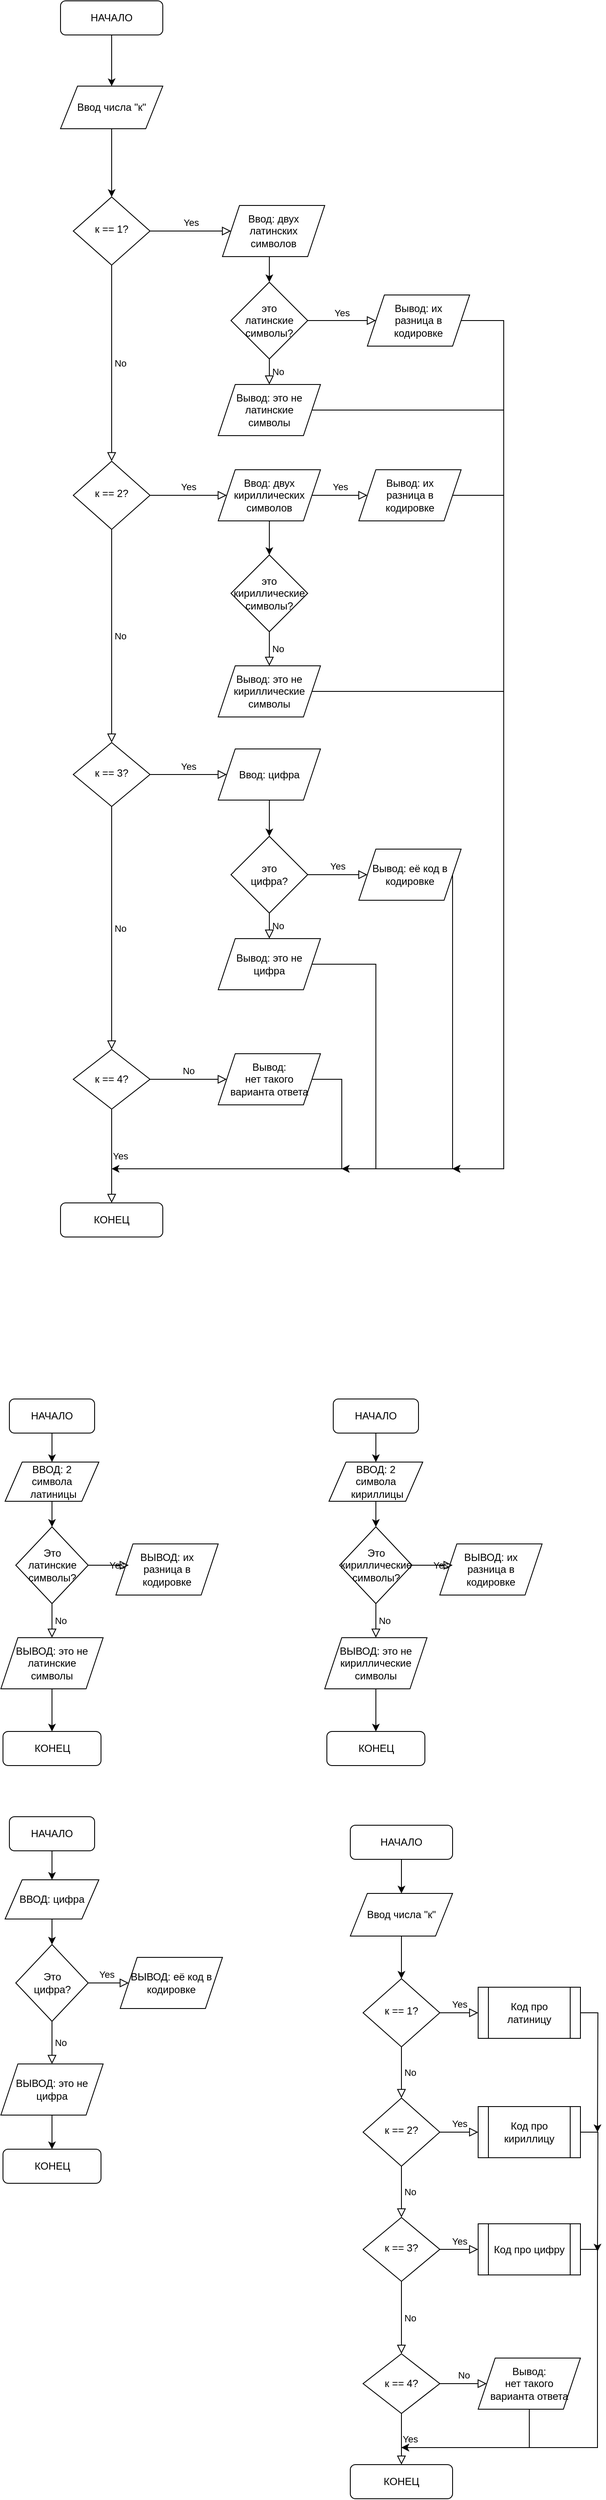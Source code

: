 <mxfile version="20.4.2" type="device"><diagram id="C5RBs43oDa-KdzZeNtuy" name="Page-1"><mxGraphModel dx="1374" dy="643" grid="1" gridSize="10" guides="1" tooltips="1" connect="1" arrows="1" fold="1" page="1" pageScale="1" pageWidth="827" pageHeight="1169" math="0" shadow="0"><root><mxCell id="WIyWlLk6GJQsqaUBKTNV-0"/><mxCell id="WIyWlLk6GJQsqaUBKTNV-1" parent="WIyWlLk6GJQsqaUBKTNV-0"/><mxCell id="exjY0Dwsw-HUne9c-xtb-20" style="edgeStyle=orthogonalEdgeStyle;rounded=0;orthogonalLoop=1;jettySize=auto;html=1;exitX=0.5;exitY=1;exitDx=0;exitDy=0;entryX=0.5;entryY=0;entryDx=0;entryDy=0;" edge="1" parent="WIyWlLk6GJQsqaUBKTNV-1" source="WIyWlLk6GJQsqaUBKTNV-3" target="exjY0Dwsw-HUne9c-xtb-0"><mxGeometry relative="1" as="geometry"/></mxCell><mxCell id="WIyWlLk6GJQsqaUBKTNV-3" value="НАЧАЛО" style="rounded=1;whiteSpace=wrap;html=1;fontSize=12;glass=0;strokeWidth=1;shadow=0;" parent="WIyWlLk6GJQsqaUBKTNV-1" vertex="1"><mxGeometry x="160" y="40" width="120" height="40" as="geometry"/></mxCell><mxCell id="WIyWlLk6GJQsqaUBKTNV-6" value="к == 2?" style="rhombus;whiteSpace=wrap;html=1;shadow=0;fontFamily=Helvetica;fontSize=12;align=center;strokeWidth=1;spacing=6;spacingTop=-4;" parent="WIyWlLk6GJQsqaUBKTNV-1" vertex="1"><mxGeometry x="175" y="580" width="90" height="80" as="geometry"/></mxCell><mxCell id="WIyWlLk6GJQsqaUBKTNV-9" value="Yes" style="edgeStyle=orthogonalEdgeStyle;rounded=0;html=1;jettySize=auto;orthogonalLoop=1;fontSize=11;endArrow=block;endFill=0;endSize=8;strokeWidth=1;shadow=0;labelBackgroundColor=none;entryX=0;entryY=0.5;entryDx=0;entryDy=0;" parent="WIyWlLk6GJQsqaUBKTNV-1" source="WIyWlLk6GJQsqaUBKTNV-10" target="exjY0Dwsw-HUne9c-xtb-15" edge="1"><mxGeometry y="10" relative="1" as="geometry"><mxPoint as="offset"/><mxPoint x="370" y="537.5" as="targetPoint"/></mxGeometry></mxCell><mxCell id="WIyWlLk6GJQsqaUBKTNV-10" value="к == 3?" style="rhombus;whiteSpace=wrap;html=1;shadow=0;fontFamily=Helvetica;fontSize=12;align=center;strokeWidth=1;spacing=6;spacingTop=-4;" parent="WIyWlLk6GJQsqaUBKTNV-1" vertex="1"><mxGeometry x="175" y="910" width="90" height="75" as="geometry"/></mxCell><mxCell id="WIyWlLk6GJQsqaUBKTNV-11" value="КОНЕЦ" style="rounded=1;whiteSpace=wrap;html=1;fontSize=12;glass=0;strokeWidth=1;shadow=0;" parent="WIyWlLk6GJQsqaUBKTNV-1" vertex="1"><mxGeometry x="160" y="1450" width="120" height="40" as="geometry"/></mxCell><mxCell id="exjY0Dwsw-HUne9c-xtb-4" style="edgeStyle=orthogonalEdgeStyle;rounded=0;orthogonalLoop=1;jettySize=auto;html=1;exitX=0.5;exitY=1;exitDx=0;exitDy=0;entryX=0.5;entryY=0;entryDx=0;entryDy=0;" edge="1" parent="WIyWlLk6GJQsqaUBKTNV-1" source="exjY0Dwsw-HUne9c-xtb-0" target="exjY0Dwsw-HUne9c-xtb-1"><mxGeometry relative="1" as="geometry"/></mxCell><mxCell id="exjY0Dwsw-HUne9c-xtb-0" value="Ввод числа &quot;к&quot;" style="shape=parallelogram;perimeter=parallelogramPerimeter;whiteSpace=wrap;html=1;fixedSize=1;" vertex="1" parent="WIyWlLk6GJQsqaUBKTNV-1"><mxGeometry x="160" y="140" width="120" height="50" as="geometry"/></mxCell><mxCell id="exjY0Dwsw-HUne9c-xtb-1" value="к == 1?" style="rhombus;whiteSpace=wrap;html=1;shadow=0;fontFamily=Helvetica;fontSize=12;align=center;strokeWidth=1;spacing=6;spacingTop=-4;" vertex="1" parent="WIyWlLk6GJQsqaUBKTNV-1"><mxGeometry x="175" y="270" width="90" height="80" as="geometry"/></mxCell><mxCell id="exjY0Dwsw-HUne9c-xtb-6" value="к == 4?" style="rhombus;whiteSpace=wrap;html=1;" vertex="1" parent="WIyWlLk6GJQsqaUBKTNV-1"><mxGeometry x="175" y="1270" width="90" height="70" as="geometry"/></mxCell><mxCell id="exjY0Dwsw-HUne9c-xtb-11" value="Yes" style="edgeStyle=orthogonalEdgeStyle;rounded=0;html=1;jettySize=auto;orthogonalLoop=1;fontSize=11;endArrow=block;endFill=0;endSize=8;strokeWidth=1;shadow=0;labelBackgroundColor=none;exitX=1;exitY=0.5;exitDx=0;exitDy=0;entryX=0;entryY=0.5;entryDx=0;entryDy=0;" edge="1" parent="WIyWlLk6GJQsqaUBKTNV-1" source="WIyWlLk6GJQsqaUBKTNV-6" target="exjY0Dwsw-HUne9c-xtb-14"><mxGeometry y="10" relative="1" as="geometry"><mxPoint as="offset"/><mxPoint x="380" y="440" as="sourcePoint"/><mxPoint x="370" y="410" as="targetPoint"/></mxGeometry></mxCell><mxCell id="exjY0Dwsw-HUne9c-xtb-12" value="Yes" style="edgeStyle=orthogonalEdgeStyle;rounded=0;html=1;jettySize=auto;orthogonalLoop=1;fontSize=11;endArrow=block;endFill=0;endSize=8;strokeWidth=1;shadow=0;labelBackgroundColor=none;exitX=1;exitY=0.5;exitDx=0;exitDy=0;entryX=0;entryY=0.5;entryDx=0;entryDy=0;" edge="1" parent="WIyWlLk6GJQsqaUBKTNV-1" source="exjY0Dwsw-HUne9c-xtb-1" target="exjY0Dwsw-HUne9c-xtb-13"><mxGeometry y="10" relative="1" as="geometry"><mxPoint as="offset"/><mxPoint x="270" y="280" as="sourcePoint"/><mxPoint x="360" y="280" as="targetPoint"/></mxGeometry></mxCell><mxCell id="exjY0Dwsw-HUne9c-xtb-22" style="edgeStyle=orthogonalEdgeStyle;rounded=0;orthogonalLoop=1;jettySize=auto;html=1;exitX=0.5;exitY=1;exitDx=0;exitDy=0;entryX=0.5;entryY=0;entryDx=0;entryDy=0;" edge="1" parent="WIyWlLk6GJQsqaUBKTNV-1" source="exjY0Dwsw-HUne9c-xtb-13" target="exjY0Dwsw-HUne9c-xtb-21"><mxGeometry relative="1" as="geometry"/></mxCell><mxCell id="exjY0Dwsw-HUne9c-xtb-13" value="Ввод: двух латинских &lt;br&gt;символов" style="shape=parallelogram;perimeter=parallelogramPerimeter;whiteSpace=wrap;html=1;fixedSize=1;" vertex="1" parent="WIyWlLk6GJQsqaUBKTNV-1"><mxGeometry x="350" y="280" width="120" height="60" as="geometry"/></mxCell><mxCell id="exjY0Dwsw-HUne9c-xtb-26" style="edgeStyle=orthogonalEdgeStyle;rounded=0;orthogonalLoop=1;jettySize=auto;html=1;exitX=0.5;exitY=1;exitDx=0;exitDy=0;entryX=0.5;entryY=0;entryDx=0;entryDy=0;" edge="1" parent="WIyWlLk6GJQsqaUBKTNV-1" source="exjY0Dwsw-HUne9c-xtb-14" target="exjY0Dwsw-HUne9c-xtb-25"><mxGeometry relative="1" as="geometry"/></mxCell><mxCell id="exjY0Dwsw-HUne9c-xtb-14" value="Ввод: двух кириллических&lt;br&gt;символов" style="shape=parallelogram;perimeter=parallelogramPerimeter;whiteSpace=wrap;html=1;fixedSize=1;" vertex="1" parent="WIyWlLk6GJQsqaUBKTNV-1"><mxGeometry x="345" y="590" width="120" height="60" as="geometry"/></mxCell><mxCell id="exjY0Dwsw-HUne9c-xtb-31" style="edgeStyle=orthogonalEdgeStyle;rounded=0;orthogonalLoop=1;jettySize=auto;html=1;exitX=0.5;exitY=1;exitDx=0;exitDy=0;entryX=0.5;entryY=0;entryDx=0;entryDy=0;" edge="1" parent="WIyWlLk6GJQsqaUBKTNV-1" source="exjY0Dwsw-HUne9c-xtb-15" target="exjY0Dwsw-HUne9c-xtb-29"><mxGeometry relative="1" as="geometry"/></mxCell><mxCell id="exjY0Dwsw-HUne9c-xtb-15" value="Ввод: цифра" style="shape=parallelogram;perimeter=parallelogramPerimeter;whiteSpace=wrap;html=1;fixedSize=1;" vertex="1" parent="WIyWlLk6GJQsqaUBKTNV-1"><mxGeometry x="345" y="917.5" width="120" height="60" as="geometry"/></mxCell><mxCell id="exjY0Dwsw-HUne9c-xtb-17" value="No" style="edgeStyle=orthogonalEdgeStyle;rounded=0;html=1;jettySize=auto;orthogonalLoop=1;fontSize=11;endArrow=block;endFill=0;endSize=8;strokeWidth=1;shadow=0;labelBackgroundColor=none;exitX=0.5;exitY=1;exitDx=0;exitDy=0;entryX=0.5;entryY=0;entryDx=0;entryDy=0;" edge="1" parent="WIyWlLk6GJQsqaUBKTNV-1" source="WIyWlLk6GJQsqaUBKTNV-10" target="exjY0Dwsw-HUne9c-xtb-6"><mxGeometry y="10" relative="1" as="geometry"><mxPoint as="offset"/><mxPoint x="390" y="430" as="sourcePoint"/><mxPoint x="495" y="430" as="targetPoint"/></mxGeometry></mxCell><mxCell id="exjY0Dwsw-HUne9c-xtb-18" value="No" style="edgeStyle=orthogonalEdgeStyle;rounded=0;html=1;jettySize=auto;orthogonalLoop=1;fontSize=11;endArrow=block;endFill=0;endSize=8;strokeWidth=1;shadow=0;labelBackgroundColor=none;exitX=0.5;exitY=1;exitDx=0;exitDy=0;entryX=0.5;entryY=0;entryDx=0;entryDy=0;" edge="1" parent="WIyWlLk6GJQsqaUBKTNV-1" source="WIyWlLk6GJQsqaUBKTNV-6" target="WIyWlLk6GJQsqaUBKTNV-10"><mxGeometry y="10" relative="1" as="geometry"><mxPoint as="offset"/><mxPoint x="390" y="430" as="sourcePoint"/><mxPoint x="495" y="430" as="targetPoint"/></mxGeometry></mxCell><mxCell id="exjY0Dwsw-HUne9c-xtb-19" value="No" style="edgeStyle=orthogonalEdgeStyle;rounded=0;html=1;jettySize=auto;orthogonalLoop=1;fontSize=11;endArrow=block;endFill=0;endSize=8;strokeWidth=1;shadow=0;labelBackgroundColor=none;exitX=0.5;exitY=1;exitDx=0;exitDy=0;entryX=0.5;entryY=0;entryDx=0;entryDy=0;" edge="1" parent="WIyWlLk6GJQsqaUBKTNV-1" source="exjY0Dwsw-HUne9c-xtb-1" target="WIyWlLk6GJQsqaUBKTNV-6"><mxGeometry y="10" relative="1" as="geometry"><mxPoint as="offset"/><mxPoint x="390" y="430" as="sourcePoint"/><mxPoint x="495" y="430" as="targetPoint"/></mxGeometry></mxCell><mxCell id="exjY0Dwsw-HUne9c-xtb-21" value="это &lt;br&gt;латинские символы?" style="rhombus;whiteSpace=wrap;html=1;" vertex="1" parent="WIyWlLk6GJQsqaUBKTNV-1"><mxGeometry x="360" y="370" width="90" height="90" as="geometry"/></mxCell><mxCell id="exjY0Dwsw-HUne9c-xtb-23" value="Yes" style="edgeStyle=orthogonalEdgeStyle;rounded=0;html=1;jettySize=auto;orthogonalLoop=1;fontSize=11;endArrow=block;endFill=0;endSize=8;strokeWidth=1;shadow=0;labelBackgroundColor=none;exitX=1;exitY=0.5;exitDx=0;exitDy=0;" edge="1" parent="WIyWlLk6GJQsqaUBKTNV-1" source="exjY0Dwsw-HUne9c-xtb-21"><mxGeometry y="10" relative="1" as="geometry"><mxPoint as="offset"/><mxPoint x="390" y="520" as="sourcePoint"/><mxPoint x="530" y="415" as="targetPoint"/></mxGeometry></mxCell><mxCell id="exjY0Dwsw-HUne9c-xtb-48" style="edgeStyle=orthogonalEdgeStyle;rounded=0;orthogonalLoop=1;jettySize=auto;html=1;exitX=1;exitY=0.5;exitDx=0;exitDy=0;" edge="1" parent="WIyWlLk6GJQsqaUBKTNV-1" source="exjY0Dwsw-HUne9c-xtb-24"><mxGeometry relative="1" as="geometry"><mxPoint x="620" y="1410" as="targetPoint"/><Array as="points"><mxPoint x="680" y="415"/><mxPoint x="680" y="1410"/></Array></mxGeometry></mxCell><mxCell id="exjY0Dwsw-HUne9c-xtb-24" value="Вывод: их &lt;br&gt;разница в &lt;br&gt;кодировке" style="shape=parallelogram;perimeter=parallelogramPerimeter;whiteSpace=wrap;html=1;fixedSize=1;" vertex="1" parent="WIyWlLk6GJQsqaUBKTNV-1"><mxGeometry x="520" y="385" width="120" height="60" as="geometry"/></mxCell><mxCell id="exjY0Dwsw-HUne9c-xtb-25" value="это &lt;br&gt;кириллические символы?" style="rhombus;whiteSpace=wrap;html=1;" vertex="1" parent="WIyWlLk6GJQsqaUBKTNV-1"><mxGeometry x="360" y="690" width="90" height="90" as="geometry"/></mxCell><mxCell id="exjY0Dwsw-HUne9c-xtb-27" value="Yes" style="edgeStyle=orthogonalEdgeStyle;rounded=0;html=1;jettySize=auto;orthogonalLoop=1;fontSize=11;endArrow=block;endFill=0;endSize=8;strokeWidth=1;shadow=0;labelBackgroundColor=none;exitX=1;exitY=0.5;exitDx=0;exitDy=0;" edge="1" parent="WIyWlLk6GJQsqaUBKTNV-1" source="exjY0Dwsw-HUne9c-xtb-14"><mxGeometry y="10" relative="1" as="geometry"><mxPoint as="offset"/><mxPoint x="380" y="630" as="sourcePoint"/><mxPoint x="520" y="620" as="targetPoint"/></mxGeometry></mxCell><mxCell id="exjY0Dwsw-HUne9c-xtb-46" style="edgeStyle=orthogonalEdgeStyle;rounded=0;orthogonalLoop=1;jettySize=auto;html=1;exitX=1;exitY=0.5;exitDx=0;exitDy=0;" edge="1" parent="WIyWlLk6GJQsqaUBKTNV-1" source="exjY0Dwsw-HUne9c-xtb-28"><mxGeometry relative="1" as="geometry"><mxPoint x="620" y="1410" as="targetPoint"/><Array as="points"><mxPoint x="680" y="620"/><mxPoint x="680" y="1410"/></Array></mxGeometry></mxCell><mxCell id="exjY0Dwsw-HUne9c-xtb-28" value="Вывод: их &lt;br&gt;разница в &lt;br&gt;кодировке" style="shape=parallelogram;perimeter=parallelogramPerimeter;whiteSpace=wrap;html=1;fixedSize=1;" vertex="1" parent="WIyWlLk6GJQsqaUBKTNV-1"><mxGeometry x="510" y="590" width="120" height="60" as="geometry"/></mxCell><mxCell id="exjY0Dwsw-HUne9c-xtb-29" value="это &lt;br&gt;цифра?" style="rhombus;whiteSpace=wrap;html=1;" vertex="1" parent="WIyWlLk6GJQsqaUBKTNV-1"><mxGeometry x="360" y="1020" width="90" height="90" as="geometry"/></mxCell><mxCell id="exjY0Dwsw-HUne9c-xtb-44" style="edgeStyle=orthogonalEdgeStyle;rounded=0;orthogonalLoop=1;jettySize=auto;html=1;exitX=1;exitY=0.5;exitDx=0;exitDy=0;" edge="1" parent="WIyWlLk6GJQsqaUBKTNV-1" source="exjY0Dwsw-HUne9c-xtb-30"><mxGeometry relative="1" as="geometry"><mxPoint x="490" y="1410" as="targetPoint"/><Array as="points"><mxPoint x="620" y="1410"/></Array></mxGeometry></mxCell><mxCell id="exjY0Dwsw-HUne9c-xtb-30" value="Вывод: её код&amp;nbsp;в &lt;br&gt;кодировке" style="shape=parallelogram;perimeter=parallelogramPerimeter;whiteSpace=wrap;html=1;fixedSize=1;" vertex="1" parent="WIyWlLk6GJQsqaUBKTNV-1"><mxGeometry x="510" y="1035" width="120" height="60" as="geometry"/></mxCell><mxCell id="exjY0Dwsw-HUne9c-xtb-32" value="Yes" style="edgeStyle=orthogonalEdgeStyle;rounded=0;html=1;jettySize=auto;orthogonalLoop=1;fontSize=11;endArrow=block;endFill=0;endSize=8;strokeWidth=1;shadow=0;labelBackgroundColor=none;exitX=1;exitY=0.5;exitDx=0;exitDy=0;entryX=0;entryY=0.5;entryDx=0;entryDy=0;" edge="1" parent="WIyWlLk6GJQsqaUBKTNV-1" source="exjY0Dwsw-HUne9c-xtb-29" target="exjY0Dwsw-HUne9c-xtb-30"><mxGeometry y="10" relative="1" as="geometry"><mxPoint as="offset"/><mxPoint x="380" y="1040" as="sourcePoint"/><mxPoint x="485" y="1040" as="targetPoint"/></mxGeometry></mxCell><mxCell id="exjY0Dwsw-HUne9c-xtb-33" value="No" style="edgeStyle=orthogonalEdgeStyle;rounded=0;html=1;jettySize=auto;orthogonalLoop=1;fontSize=11;endArrow=block;endFill=0;endSize=8;strokeWidth=1;shadow=0;labelBackgroundColor=none;exitX=0.5;exitY=1;exitDx=0;exitDy=0;entryX=0.5;entryY=0;entryDx=0;entryDy=0;" edge="1" parent="WIyWlLk6GJQsqaUBKTNV-1" source="exjY0Dwsw-HUne9c-xtb-21" target="exjY0Dwsw-HUne9c-xtb-34"><mxGeometry y="10" relative="1" as="geometry"><mxPoint as="offset"/><mxPoint x="380" y="450" as="sourcePoint"/><mxPoint x="405" y="510" as="targetPoint"/></mxGeometry></mxCell><mxCell id="exjY0Dwsw-HUne9c-xtb-47" style="edgeStyle=orthogonalEdgeStyle;rounded=0;orthogonalLoop=1;jettySize=auto;html=1;exitX=1;exitY=0.5;exitDx=0;exitDy=0;" edge="1" parent="WIyWlLk6GJQsqaUBKTNV-1" source="exjY0Dwsw-HUne9c-xtb-34"><mxGeometry relative="1" as="geometry"><mxPoint x="620" y="1410" as="targetPoint"/><Array as="points"><mxPoint x="680" y="520"/><mxPoint x="680" y="1410"/></Array></mxGeometry></mxCell><mxCell id="exjY0Dwsw-HUne9c-xtb-34" value="Вывод: это не латинские &lt;br&gt;символы" style="shape=parallelogram;perimeter=parallelogramPerimeter;whiteSpace=wrap;html=1;fixedSize=1;" vertex="1" parent="WIyWlLk6GJQsqaUBKTNV-1"><mxGeometry x="345" y="490" width="120" height="60" as="geometry"/></mxCell><mxCell id="exjY0Dwsw-HUne9c-xtb-45" style="edgeStyle=orthogonalEdgeStyle;rounded=0;orthogonalLoop=1;jettySize=auto;html=1;exitX=1;exitY=0.5;exitDx=0;exitDy=0;" edge="1" parent="WIyWlLk6GJQsqaUBKTNV-1" source="exjY0Dwsw-HUne9c-xtb-35"><mxGeometry relative="1" as="geometry"><mxPoint x="620" y="1410" as="targetPoint"/><Array as="points"><mxPoint x="680" y="850"/><mxPoint x="680" y="1410"/><mxPoint x="620" y="1410"/></Array></mxGeometry></mxCell><mxCell id="exjY0Dwsw-HUne9c-xtb-35" value="Вывод: это не кириллические&lt;br&gt;символы" style="shape=parallelogram;perimeter=parallelogramPerimeter;whiteSpace=wrap;html=1;fixedSize=1;" vertex="1" parent="WIyWlLk6GJQsqaUBKTNV-1"><mxGeometry x="345" y="820" width="120" height="60" as="geometry"/></mxCell><mxCell id="exjY0Dwsw-HUne9c-xtb-36" value="No" style="edgeStyle=orthogonalEdgeStyle;rounded=0;html=1;jettySize=auto;orthogonalLoop=1;fontSize=11;endArrow=block;endFill=0;endSize=8;strokeWidth=1;shadow=0;labelBackgroundColor=none;exitX=0.5;exitY=1;exitDx=0;exitDy=0;entryX=0.5;entryY=0;entryDx=0;entryDy=0;" edge="1" parent="WIyWlLk6GJQsqaUBKTNV-1" source="exjY0Dwsw-HUne9c-xtb-25" target="exjY0Dwsw-HUne9c-xtb-35"><mxGeometry y="10" relative="1" as="geometry"><mxPoint as="offset"/><mxPoint x="420" y="790" as="sourcePoint"/><mxPoint x="525" y="790" as="targetPoint"/></mxGeometry></mxCell><mxCell id="exjY0Dwsw-HUne9c-xtb-43" style="edgeStyle=orthogonalEdgeStyle;rounded=0;orthogonalLoop=1;jettySize=auto;html=1;exitX=1;exitY=0.5;exitDx=0;exitDy=0;" edge="1" parent="WIyWlLk6GJQsqaUBKTNV-1" source="exjY0Dwsw-HUne9c-xtb-37"><mxGeometry relative="1" as="geometry"><mxPoint x="490" y="1410" as="targetPoint"/><Array as="points"><mxPoint x="530" y="1170"/><mxPoint x="530" y="1410"/></Array></mxGeometry></mxCell><mxCell id="exjY0Dwsw-HUne9c-xtb-37" value="Вывод: это не&lt;br&gt;цифра" style="shape=parallelogram;perimeter=parallelogramPerimeter;whiteSpace=wrap;html=1;fixedSize=1;" vertex="1" parent="WIyWlLk6GJQsqaUBKTNV-1"><mxGeometry x="345" y="1140" width="120" height="60" as="geometry"/></mxCell><mxCell id="exjY0Dwsw-HUne9c-xtb-38" value="No" style="edgeStyle=orthogonalEdgeStyle;rounded=0;html=1;jettySize=auto;orthogonalLoop=1;fontSize=11;endArrow=block;endFill=0;endSize=8;strokeWidth=1;shadow=0;labelBackgroundColor=none;exitX=0.5;exitY=1;exitDx=0;exitDy=0;entryX=0.5;entryY=0;entryDx=0;entryDy=0;" edge="1" parent="WIyWlLk6GJQsqaUBKTNV-1" source="exjY0Dwsw-HUne9c-xtb-29" target="exjY0Dwsw-HUne9c-xtb-37"><mxGeometry y="10" relative="1" as="geometry"><mxPoint as="offset"/><mxPoint x="420" y="1150" as="sourcePoint"/><mxPoint x="525" y="1150" as="targetPoint"/></mxGeometry></mxCell><mxCell id="exjY0Dwsw-HUne9c-xtb-39" value="Yes" style="edgeStyle=orthogonalEdgeStyle;rounded=0;html=1;jettySize=auto;orthogonalLoop=1;fontSize=11;endArrow=block;endFill=0;endSize=8;strokeWidth=1;shadow=0;labelBackgroundColor=none;exitX=0.5;exitY=1;exitDx=0;exitDy=0;entryX=0.5;entryY=0;entryDx=0;entryDy=0;" edge="1" parent="WIyWlLk6GJQsqaUBKTNV-1" source="exjY0Dwsw-HUne9c-xtb-6" target="WIyWlLk6GJQsqaUBKTNV-11"><mxGeometry y="10" relative="1" as="geometry"><mxPoint as="offset"/><mxPoint x="420" y="1260" as="sourcePoint"/><mxPoint x="525" y="1260" as="targetPoint"/></mxGeometry></mxCell><mxCell id="exjY0Dwsw-HUne9c-xtb-40" value="No" style="edgeStyle=orthogonalEdgeStyle;rounded=0;html=1;jettySize=auto;orthogonalLoop=1;fontSize=11;endArrow=block;endFill=0;endSize=8;strokeWidth=1;shadow=0;labelBackgroundColor=none;exitX=1;exitY=0.5;exitDx=0;exitDy=0;entryX=0;entryY=0.5;entryDx=0;entryDy=0;" edge="1" parent="WIyWlLk6GJQsqaUBKTNV-1" source="exjY0Dwsw-HUne9c-xtb-6" target="exjY0Dwsw-HUne9c-xtb-41"><mxGeometry y="10" relative="1" as="geometry"><mxPoint as="offset"/><mxPoint x="420" y="1260" as="sourcePoint"/><mxPoint x="340" y="1305" as="targetPoint"/></mxGeometry></mxCell><mxCell id="exjY0Dwsw-HUne9c-xtb-42" style="edgeStyle=orthogonalEdgeStyle;rounded=0;orthogonalLoop=1;jettySize=auto;html=1;exitX=1;exitY=0.5;exitDx=0;exitDy=0;" edge="1" parent="WIyWlLk6GJQsqaUBKTNV-1" source="exjY0Dwsw-HUne9c-xtb-41"><mxGeometry relative="1" as="geometry"><mxPoint x="220" y="1410" as="targetPoint"/><Array as="points"><mxPoint x="490" y="1305"/><mxPoint x="490" y="1410"/><mxPoint x="220" y="1410"/></Array></mxGeometry></mxCell><mxCell id="exjY0Dwsw-HUne9c-xtb-41" value="Вывод: &lt;br&gt;нет такого &lt;br&gt;варианта ответа" style="shape=parallelogram;perimeter=parallelogramPerimeter;whiteSpace=wrap;html=1;fixedSize=1;" vertex="1" parent="WIyWlLk6GJQsqaUBKTNV-1"><mxGeometry x="345" y="1275" width="120" height="60" as="geometry"/></mxCell><mxCell id="exjY0Dwsw-HUne9c-xtb-56" style="edgeStyle=orthogonalEdgeStyle;rounded=0;orthogonalLoop=1;jettySize=auto;html=1;exitX=0.5;exitY=1;exitDx=0;exitDy=0;entryX=0.5;entryY=0;entryDx=0;entryDy=0;" edge="1" parent="WIyWlLk6GJQsqaUBKTNV-1" source="exjY0Dwsw-HUne9c-xtb-49" target="exjY0Dwsw-HUne9c-xtb-50"><mxGeometry relative="1" as="geometry"/></mxCell><mxCell id="exjY0Dwsw-HUne9c-xtb-49" value="НАЧАЛО" style="rounded=1;whiteSpace=wrap;html=1;" vertex="1" parent="WIyWlLk6GJQsqaUBKTNV-1"><mxGeometry x="100" y="1680" width="100" height="40" as="geometry"/></mxCell><mxCell id="exjY0Dwsw-HUne9c-xtb-57" style="edgeStyle=orthogonalEdgeStyle;rounded=0;orthogonalLoop=1;jettySize=auto;html=1;exitX=0.5;exitY=1;exitDx=0;exitDy=0;entryX=0.5;entryY=0;entryDx=0;entryDy=0;" edge="1" parent="WIyWlLk6GJQsqaUBKTNV-1" source="exjY0Dwsw-HUne9c-xtb-50" target="exjY0Dwsw-HUne9c-xtb-51"><mxGeometry relative="1" as="geometry"/></mxCell><mxCell id="exjY0Dwsw-HUne9c-xtb-50" value="ВВОД: 2 &lt;br&gt;символа&lt;br&gt;&amp;nbsp;латиницы" style="shape=parallelogram;perimeter=parallelogramPerimeter;whiteSpace=wrap;html=1;fixedSize=1;" vertex="1" parent="WIyWlLk6GJQsqaUBKTNV-1"><mxGeometry x="95" y="1754" width="110" height="46" as="geometry"/></mxCell><mxCell id="exjY0Dwsw-HUne9c-xtb-51" value="Это &lt;br&gt;латинские символы?" style="rhombus;whiteSpace=wrap;html=1;" vertex="1" parent="WIyWlLk6GJQsqaUBKTNV-1"><mxGeometry x="107.5" y="1830" width="85" height="90" as="geometry"/></mxCell><mxCell id="exjY0Dwsw-HUne9c-xtb-52" value="ВЫВОД: их &lt;br&gt;разница в &lt;br&gt;кодировке" style="shape=parallelogram;perimeter=parallelogramPerimeter;whiteSpace=wrap;html=1;fixedSize=1;" vertex="1" parent="WIyWlLk6GJQsqaUBKTNV-1"><mxGeometry x="225" y="1850" width="120" height="60" as="geometry"/></mxCell><mxCell id="exjY0Dwsw-HUne9c-xtb-59" style="edgeStyle=orthogonalEdgeStyle;rounded=0;orthogonalLoop=1;jettySize=auto;html=1;exitX=0.5;exitY=1;exitDx=0;exitDy=0;entryX=0.5;entryY=0;entryDx=0;entryDy=0;" edge="1" parent="WIyWlLk6GJQsqaUBKTNV-1" source="exjY0Dwsw-HUne9c-xtb-53" target="exjY0Dwsw-HUne9c-xtb-58"><mxGeometry relative="1" as="geometry"/></mxCell><mxCell id="exjY0Dwsw-HUne9c-xtb-53" value="ВЫВОД: это не латинские &lt;br&gt;символы" style="shape=parallelogram;perimeter=parallelogramPerimeter;whiteSpace=wrap;html=1;fixedSize=1;" vertex="1" parent="WIyWlLk6GJQsqaUBKTNV-1"><mxGeometry x="90" y="1960" width="120" height="60" as="geometry"/></mxCell><mxCell id="exjY0Dwsw-HUne9c-xtb-54" value="Yes" style="edgeStyle=orthogonalEdgeStyle;rounded=0;html=1;jettySize=auto;orthogonalLoop=1;fontSize=11;endArrow=block;endFill=0;endSize=8;strokeWidth=1;shadow=0;labelBackgroundColor=none;exitX=1;exitY=0.5;exitDx=0;exitDy=0;" edge="1" parent="WIyWlLk6GJQsqaUBKTNV-1" source="exjY0Dwsw-HUne9c-xtb-51"><mxGeometry y="10" relative="1" as="geometry"><mxPoint as="offset"/><mxPoint x="480" y="1920" as="sourcePoint"/><mxPoint x="240" y="1875" as="targetPoint"/></mxGeometry></mxCell><mxCell id="exjY0Dwsw-HUne9c-xtb-55" value="No" style="edgeStyle=orthogonalEdgeStyle;rounded=0;html=1;jettySize=auto;orthogonalLoop=1;fontSize=11;endArrow=block;endFill=0;endSize=8;strokeWidth=1;shadow=0;labelBackgroundColor=none;exitX=0.5;exitY=1;exitDx=0;exitDy=0;entryX=0.5;entryY=0;entryDx=0;entryDy=0;" edge="1" parent="WIyWlLk6GJQsqaUBKTNV-1" source="exjY0Dwsw-HUne9c-xtb-51" target="exjY0Dwsw-HUne9c-xtb-53"><mxGeometry y="10" relative="1" as="geometry"><mxPoint as="offset"/><mxPoint x="480" y="1920" as="sourcePoint"/><mxPoint x="585" y="1920" as="targetPoint"/></mxGeometry></mxCell><mxCell id="exjY0Dwsw-HUne9c-xtb-58" value="КОНЕЦ" style="rounded=1;whiteSpace=wrap;html=1;" vertex="1" parent="WIyWlLk6GJQsqaUBKTNV-1"><mxGeometry x="92.5" y="2070" width="115" height="40" as="geometry"/></mxCell><mxCell id="exjY0Dwsw-HUne9c-xtb-60" style="edgeStyle=orthogonalEdgeStyle;rounded=0;orthogonalLoop=1;jettySize=auto;html=1;exitX=0.5;exitY=1;exitDx=0;exitDy=0;entryX=0.5;entryY=0;entryDx=0;entryDy=0;" edge="1" parent="WIyWlLk6GJQsqaUBKTNV-1" source="exjY0Dwsw-HUne9c-xtb-61" target="exjY0Dwsw-HUne9c-xtb-63"><mxGeometry relative="1" as="geometry"/></mxCell><mxCell id="exjY0Dwsw-HUne9c-xtb-61" value="НАЧАЛО" style="rounded=1;whiteSpace=wrap;html=1;" vertex="1" parent="WIyWlLk6GJQsqaUBKTNV-1"><mxGeometry x="480" y="1680" width="100" height="40" as="geometry"/></mxCell><mxCell id="exjY0Dwsw-HUne9c-xtb-62" style="edgeStyle=orthogonalEdgeStyle;rounded=0;orthogonalLoop=1;jettySize=auto;html=1;exitX=0.5;exitY=1;exitDx=0;exitDy=0;entryX=0.5;entryY=0;entryDx=0;entryDy=0;" edge="1" parent="WIyWlLk6GJQsqaUBKTNV-1" source="exjY0Dwsw-HUne9c-xtb-63" target="exjY0Dwsw-HUne9c-xtb-64"><mxGeometry relative="1" as="geometry"/></mxCell><mxCell id="exjY0Dwsw-HUne9c-xtb-63" value="ВВОД: 2 &lt;br&gt;символа&lt;br&gt;&amp;nbsp;кириллицы" style="shape=parallelogram;perimeter=parallelogramPerimeter;whiteSpace=wrap;html=1;fixedSize=1;" vertex="1" parent="WIyWlLk6GJQsqaUBKTNV-1"><mxGeometry x="475" y="1754" width="110" height="46" as="geometry"/></mxCell><mxCell id="exjY0Dwsw-HUne9c-xtb-64" value="Это &lt;br&gt;кириллические символы?" style="rhombus;whiteSpace=wrap;html=1;" vertex="1" parent="WIyWlLk6GJQsqaUBKTNV-1"><mxGeometry x="487.5" y="1830" width="85" height="90" as="geometry"/></mxCell><mxCell id="exjY0Dwsw-HUne9c-xtb-65" value="ВЫВОД: их &lt;br&gt;разница в &lt;br&gt;кодировке" style="shape=parallelogram;perimeter=parallelogramPerimeter;whiteSpace=wrap;html=1;fixedSize=1;" vertex="1" parent="WIyWlLk6GJQsqaUBKTNV-1"><mxGeometry x="605" y="1850" width="120" height="60" as="geometry"/></mxCell><mxCell id="exjY0Dwsw-HUne9c-xtb-66" style="edgeStyle=orthogonalEdgeStyle;rounded=0;orthogonalLoop=1;jettySize=auto;html=1;exitX=0.5;exitY=1;exitDx=0;exitDy=0;entryX=0.5;entryY=0;entryDx=0;entryDy=0;" edge="1" parent="WIyWlLk6GJQsqaUBKTNV-1" source="exjY0Dwsw-HUne9c-xtb-67" target="exjY0Dwsw-HUne9c-xtb-70"><mxGeometry relative="1" as="geometry"/></mxCell><mxCell id="exjY0Dwsw-HUne9c-xtb-67" value="ВЫВОД: это не кириллические &lt;br&gt;символы" style="shape=parallelogram;perimeter=parallelogramPerimeter;whiteSpace=wrap;html=1;fixedSize=1;" vertex="1" parent="WIyWlLk6GJQsqaUBKTNV-1"><mxGeometry x="470" y="1960" width="120" height="60" as="geometry"/></mxCell><mxCell id="exjY0Dwsw-HUne9c-xtb-68" value="Yes" style="edgeStyle=orthogonalEdgeStyle;rounded=0;html=1;jettySize=auto;orthogonalLoop=1;fontSize=11;endArrow=block;endFill=0;endSize=8;strokeWidth=1;shadow=0;labelBackgroundColor=none;exitX=1;exitY=0.5;exitDx=0;exitDy=0;" edge="1" parent="WIyWlLk6GJQsqaUBKTNV-1" source="exjY0Dwsw-HUne9c-xtb-64"><mxGeometry y="10" relative="1" as="geometry"><mxPoint as="offset"/><mxPoint x="860" y="1920" as="sourcePoint"/><mxPoint x="620" y="1875" as="targetPoint"/></mxGeometry></mxCell><mxCell id="exjY0Dwsw-HUne9c-xtb-69" value="No" style="edgeStyle=orthogonalEdgeStyle;rounded=0;html=1;jettySize=auto;orthogonalLoop=1;fontSize=11;endArrow=block;endFill=0;endSize=8;strokeWidth=1;shadow=0;labelBackgroundColor=none;exitX=0.5;exitY=1;exitDx=0;exitDy=0;entryX=0.5;entryY=0;entryDx=0;entryDy=0;" edge="1" parent="WIyWlLk6GJQsqaUBKTNV-1" source="exjY0Dwsw-HUne9c-xtb-64" target="exjY0Dwsw-HUne9c-xtb-67"><mxGeometry y="10" relative="1" as="geometry"><mxPoint as="offset"/><mxPoint x="860" y="1920" as="sourcePoint"/><mxPoint x="965" y="1920" as="targetPoint"/></mxGeometry></mxCell><mxCell id="exjY0Dwsw-HUne9c-xtb-70" value="КОНЕЦ" style="rounded=1;whiteSpace=wrap;html=1;" vertex="1" parent="WIyWlLk6GJQsqaUBKTNV-1"><mxGeometry x="472.5" y="2070" width="115" height="40" as="geometry"/></mxCell><mxCell id="exjY0Dwsw-HUne9c-xtb-71" style="edgeStyle=orthogonalEdgeStyle;rounded=0;orthogonalLoop=1;jettySize=auto;html=1;exitX=0.5;exitY=1;exitDx=0;exitDy=0;entryX=0.5;entryY=0;entryDx=0;entryDy=0;" edge="1" parent="WIyWlLk6GJQsqaUBKTNV-1" source="exjY0Dwsw-HUne9c-xtb-72" target="exjY0Dwsw-HUne9c-xtb-74"><mxGeometry relative="1" as="geometry"/></mxCell><mxCell id="exjY0Dwsw-HUne9c-xtb-72" value="НАЧАЛО" style="rounded=1;whiteSpace=wrap;html=1;" vertex="1" parent="WIyWlLk6GJQsqaUBKTNV-1"><mxGeometry x="100" y="2170" width="100" height="40" as="geometry"/></mxCell><mxCell id="exjY0Dwsw-HUne9c-xtb-73" style="edgeStyle=orthogonalEdgeStyle;rounded=0;orthogonalLoop=1;jettySize=auto;html=1;exitX=0.5;exitY=1;exitDx=0;exitDy=0;entryX=0.5;entryY=0;entryDx=0;entryDy=0;" edge="1" parent="WIyWlLk6GJQsqaUBKTNV-1" source="exjY0Dwsw-HUne9c-xtb-74" target="exjY0Dwsw-HUne9c-xtb-75"><mxGeometry relative="1" as="geometry"/></mxCell><mxCell id="exjY0Dwsw-HUne9c-xtb-74" value="ВВОД: цифра" style="shape=parallelogram;perimeter=parallelogramPerimeter;whiteSpace=wrap;html=1;fixedSize=1;" vertex="1" parent="WIyWlLk6GJQsqaUBKTNV-1"><mxGeometry x="95" y="2244" width="110" height="46" as="geometry"/></mxCell><mxCell id="exjY0Dwsw-HUne9c-xtb-75" value="Это &lt;br&gt;цифра?" style="rhombus;whiteSpace=wrap;html=1;" vertex="1" parent="WIyWlLk6GJQsqaUBKTNV-1"><mxGeometry x="107.5" y="2320" width="85" height="90" as="geometry"/></mxCell><mxCell id="exjY0Dwsw-HUne9c-xtb-76" value="ВЫВОД: её код&amp;nbsp;в &lt;br&gt;кодировке" style="shape=parallelogram;perimeter=parallelogramPerimeter;whiteSpace=wrap;html=1;fixedSize=1;" vertex="1" parent="WIyWlLk6GJQsqaUBKTNV-1"><mxGeometry x="230" y="2335" width="120" height="60" as="geometry"/></mxCell><mxCell id="exjY0Dwsw-HUne9c-xtb-77" style="edgeStyle=orthogonalEdgeStyle;rounded=0;orthogonalLoop=1;jettySize=auto;html=1;exitX=0.5;exitY=1;exitDx=0;exitDy=0;entryX=0.5;entryY=0;entryDx=0;entryDy=0;" edge="1" parent="WIyWlLk6GJQsqaUBKTNV-1" source="exjY0Dwsw-HUne9c-xtb-78" target="exjY0Dwsw-HUne9c-xtb-81"><mxGeometry relative="1" as="geometry"/></mxCell><mxCell id="exjY0Dwsw-HUne9c-xtb-78" value="ВЫВОД: это не цифра" style="shape=parallelogram;perimeter=parallelogramPerimeter;whiteSpace=wrap;html=1;fixedSize=1;" vertex="1" parent="WIyWlLk6GJQsqaUBKTNV-1"><mxGeometry x="90" y="2460" width="120" height="60" as="geometry"/></mxCell><mxCell id="exjY0Dwsw-HUne9c-xtb-79" value="Yes" style="edgeStyle=orthogonalEdgeStyle;rounded=0;html=1;jettySize=auto;orthogonalLoop=1;fontSize=11;endArrow=block;endFill=0;endSize=8;strokeWidth=1;shadow=0;labelBackgroundColor=none;exitX=1;exitY=0.5;exitDx=0;exitDy=0;entryX=0;entryY=0.5;entryDx=0;entryDy=0;" edge="1" parent="WIyWlLk6GJQsqaUBKTNV-1" source="exjY0Dwsw-HUne9c-xtb-75" target="exjY0Dwsw-HUne9c-xtb-76"><mxGeometry y="10" relative="1" as="geometry"><mxPoint as="offset"/><mxPoint x="480" y="2410" as="sourcePoint"/><mxPoint x="240" y="2365" as="targetPoint"/></mxGeometry></mxCell><mxCell id="exjY0Dwsw-HUne9c-xtb-80" value="No" style="edgeStyle=orthogonalEdgeStyle;rounded=0;html=1;jettySize=auto;orthogonalLoop=1;fontSize=11;endArrow=block;endFill=0;endSize=8;strokeWidth=1;shadow=0;labelBackgroundColor=none;exitX=0.5;exitY=1;exitDx=0;exitDy=0;entryX=0.5;entryY=0;entryDx=0;entryDy=0;" edge="1" parent="WIyWlLk6GJQsqaUBKTNV-1" source="exjY0Dwsw-HUne9c-xtb-75" target="exjY0Dwsw-HUne9c-xtb-78"><mxGeometry y="10" relative="1" as="geometry"><mxPoint as="offset"/><mxPoint x="480" y="2410" as="sourcePoint"/><mxPoint x="585" y="2410" as="targetPoint"/></mxGeometry></mxCell><mxCell id="exjY0Dwsw-HUne9c-xtb-81" value="КОНЕЦ" style="rounded=1;whiteSpace=wrap;html=1;" vertex="1" parent="WIyWlLk6GJQsqaUBKTNV-1"><mxGeometry x="92.5" y="2560" width="115" height="40" as="geometry"/></mxCell><mxCell id="exjY0Dwsw-HUne9c-xtb-82" style="edgeStyle=orthogonalEdgeStyle;rounded=0;orthogonalLoop=1;jettySize=auto;html=1;exitX=0.5;exitY=1;exitDx=0;exitDy=0;entryX=0.5;entryY=0;entryDx=0;entryDy=0;" edge="1" parent="WIyWlLk6GJQsqaUBKTNV-1" source="exjY0Dwsw-HUne9c-xtb-83" target="exjY0Dwsw-HUne9c-xtb-87"><mxGeometry relative="1" as="geometry"/></mxCell><mxCell id="exjY0Dwsw-HUne9c-xtb-83" value="НАЧАЛО" style="rounded=1;whiteSpace=wrap;html=1;fontSize=12;glass=0;strokeWidth=1;shadow=0;" vertex="1" parent="WIyWlLk6GJQsqaUBKTNV-1"><mxGeometry x="500" y="2180" width="120" height="40" as="geometry"/></mxCell><mxCell id="exjY0Dwsw-HUne9c-xtb-84" value="к == 2?" style="rhombus;whiteSpace=wrap;html=1;shadow=0;fontFamily=Helvetica;fontSize=12;align=center;strokeWidth=1;spacing=6;spacingTop=-4;" vertex="1" parent="WIyWlLk6GJQsqaUBKTNV-1"><mxGeometry x="515" y="2500" width="90" height="80" as="geometry"/></mxCell><mxCell id="exjY0Dwsw-HUne9c-xtb-85" value="к == 3?" style="rhombus;whiteSpace=wrap;html=1;shadow=0;fontFamily=Helvetica;fontSize=12;align=center;strokeWidth=1;spacing=6;spacingTop=-4;" vertex="1" parent="WIyWlLk6GJQsqaUBKTNV-1"><mxGeometry x="515" y="2640" width="90" height="75" as="geometry"/></mxCell><mxCell id="exjY0Dwsw-HUne9c-xtb-86" style="edgeStyle=orthogonalEdgeStyle;rounded=0;orthogonalLoop=1;jettySize=auto;html=1;exitX=0.5;exitY=1;exitDx=0;exitDy=0;entryX=0.5;entryY=0;entryDx=0;entryDy=0;" edge="1" parent="WIyWlLk6GJQsqaUBKTNV-1" source="exjY0Dwsw-HUne9c-xtb-87" target="exjY0Dwsw-HUne9c-xtb-88"><mxGeometry relative="1" as="geometry"/></mxCell><mxCell id="exjY0Dwsw-HUne9c-xtb-87" value="Ввод числа &quot;к&quot;" style="shape=parallelogram;perimeter=parallelogramPerimeter;whiteSpace=wrap;html=1;fixedSize=1;" vertex="1" parent="WIyWlLk6GJQsqaUBKTNV-1"><mxGeometry x="500" y="2260" width="120" height="50" as="geometry"/></mxCell><mxCell id="exjY0Dwsw-HUne9c-xtb-88" value="к == 1?" style="rhombus;whiteSpace=wrap;html=1;shadow=0;fontFamily=Helvetica;fontSize=12;align=center;strokeWidth=1;spacing=6;spacingTop=-4;" vertex="1" parent="WIyWlLk6GJQsqaUBKTNV-1"><mxGeometry x="515" y="2360" width="90" height="80" as="geometry"/></mxCell><mxCell id="exjY0Dwsw-HUne9c-xtb-89" value="к == 4?" style="rhombus;whiteSpace=wrap;html=1;" vertex="1" parent="WIyWlLk6GJQsqaUBKTNV-1"><mxGeometry x="515" y="2800" width="90" height="70" as="geometry"/></mxCell><mxCell id="exjY0Dwsw-HUne9c-xtb-90" value="No" style="edgeStyle=orthogonalEdgeStyle;rounded=0;html=1;jettySize=auto;orthogonalLoop=1;fontSize=11;endArrow=block;endFill=0;endSize=8;strokeWidth=1;shadow=0;labelBackgroundColor=none;exitX=0.5;exitY=1;exitDx=0;exitDy=0;entryX=0.5;entryY=0;entryDx=0;entryDy=0;" edge="1" parent="WIyWlLk6GJQsqaUBKTNV-1" source="exjY0Dwsw-HUne9c-xtb-85" target="exjY0Dwsw-HUne9c-xtb-89"><mxGeometry y="10" relative="1" as="geometry"><mxPoint as="offset"/><mxPoint x="730" y="2570" as="sourcePoint"/><mxPoint x="835" y="2570" as="targetPoint"/></mxGeometry></mxCell><mxCell id="exjY0Dwsw-HUne9c-xtb-91" value="No" style="edgeStyle=orthogonalEdgeStyle;rounded=0;html=1;jettySize=auto;orthogonalLoop=1;fontSize=11;endArrow=block;endFill=0;endSize=8;strokeWidth=1;shadow=0;labelBackgroundColor=none;exitX=0.5;exitY=1;exitDx=0;exitDy=0;entryX=0.5;entryY=0;entryDx=0;entryDy=0;" edge="1" parent="WIyWlLk6GJQsqaUBKTNV-1" source="exjY0Dwsw-HUne9c-xtb-84" target="exjY0Dwsw-HUne9c-xtb-85"><mxGeometry y="10" relative="1" as="geometry"><mxPoint as="offset"/><mxPoint x="730" y="2570" as="sourcePoint"/><mxPoint x="835" y="2570" as="targetPoint"/></mxGeometry></mxCell><mxCell id="exjY0Dwsw-HUne9c-xtb-92" value="No" style="edgeStyle=orthogonalEdgeStyle;rounded=0;html=1;jettySize=auto;orthogonalLoop=1;fontSize=11;endArrow=block;endFill=0;endSize=8;strokeWidth=1;shadow=0;labelBackgroundColor=none;exitX=0.5;exitY=1;exitDx=0;exitDy=0;entryX=0.5;entryY=0;entryDx=0;entryDy=0;" edge="1" parent="WIyWlLk6GJQsqaUBKTNV-1" source="exjY0Dwsw-HUne9c-xtb-88" target="exjY0Dwsw-HUne9c-xtb-84"><mxGeometry y="10" relative="1" as="geometry"><mxPoint as="offset"/><mxPoint x="730" y="2570" as="sourcePoint"/><mxPoint x="835" y="2570" as="targetPoint"/></mxGeometry></mxCell><mxCell id="exjY0Dwsw-HUne9c-xtb-93" value="Yes" style="edgeStyle=orthogonalEdgeStyle;rounded=0;html=1;jettySize=auto;orthogonalLoop=1;fontSize=11;endArrow=block;endFill=0;endSize=8;strokeWidth=1;shadow=0;labelBackgroundColor=none;exitX=0.5;exitY=1;exitDx=0;exitDy=0;entryX=0.5;entryY=0;entryDx=0;entryDy=0;" edge="1" parent="WIyWlLk6GJQsqaUBKTNV-1" source="exjY0Dwsw-HUne9c-xtb-89" target="exjY0Dwsw-HUne9c-xtb-94"><mxGeometry y="10" relative="1" as="geometry"><mxPoint as="offset"/><mxPoint x="760" y="3400" as="sourcePoint"/><mxPoint x="560" y="3590" as="targetPoint"/></mxGeometry></mxCell><mxCell id="exjY0Dwsw-HUne9c-xtb-94" value="КОНЕЦ" style="rounded=1;whiteSpace=wrap;html=1;fontSize=12;glass=0;strokeWidth=1;shadow=0;" vertex="1" parent="WIyWlLk6GJQsqaUBKTNV-1"><mxGeometry x="500" y="2930" width="120" height="40" as="geometry"/></mxCell><mxCell id="exjY0Dwsw-HUne9c-xtb-109" style="edgeStyle=orthogonalEdgeStyle;rounded=0;orthogonalLoop=1;jettySize=auto;html=1;exitX=1;exitY=0.5;exitDx=0;exitDy=0;" edge="1" parent="WIyWlLk6GJQsqaUBKTNV-1" source="exjY0Dwsw-HUne9c-xtb-95"><mxGeometry relative="1" as="geometry"><mxPoint x="790" y="2540" as="targetPoint"/></mxGeometry></mxCell><mxCell id="exjY0Dwsw-HUne9c-xtb-95" value="Код про латиницу" style="shape=process;whiteSpace=wrap;html=1;backgroundOutline=1;" vertex="1" parent="WIyWlLk6GJQsqaUBKTNV-1"><mxGeometry x="650" y="2370" width="120" height="60" as="geometry"/></mxCell><mxCell id="exjY0Dwsw-HUne9c-xtb-96" value="Yes" style="edgeStyle=orthogonalEdgeStyle;rounded=0;html=1;jettySize=auto;orthogonalLoop=1;fontSize=11;endArrow=block;endFill=0;endSize=8;strokeWidth=1;shadow=0;labelBackgroundColor=none;exitX=1;exitY=0.5;exitDx=0;exitDy=0;entryX=0;entryY=0.5;entryDx=0;entryDy=0;" edge="1" parent="WIyWlLk6GJQsqaUBKTNV-1" source="exjY0Dwsw-HUne9c-xtb-88" target="exjY0Dwsw-HUne9c-xtb-95"><mxGeometry y="10" relative="1" as="geometry"><mxPoint as="offset"/><mxPoint x="810" y="2540" as="sourcePoint"/><mxPoint x="650" y="2400" as="targetPoint"/></mxGeometry></mxCell><mxCell id="exjY0Dwsw-HUne9c-xtb-108" style="edgeStyle=orthogonalEdgeStyle;rounded=0;orthogonalLoop=1;jettySize=auto;html=1;exitX=1;exitY=0.5;exitDx=0;exitDy=0;" edge="1" parent="WIyWlLk6GJQsqaUBKTNV-1" source="exjY0Dwsw-HUne9c-xtb-98"><mxGeometry relative="1" as="geometry"><mxPoint x="790" y="2680" as="targetPoint"/></mxGeometry></mxCell><mxCell id="exjY0Dwsw-HUne9c-xtb-98" value="Код про кириллицу" style="shape=process;whiteSpace=wrap;html=1;backgroundOutline=1;" vertex="1" parent="WIyWlLk6GJQsqaUBKTNV-1"><mxGeometry x="650" y="2510" width="120" height="60" as="geometry"/></mxCell><mxCell id="exjY0Dwsw-HUne9c-xtb-99" value="Yes" style="edgeStyle=orthogonalEdgeStyle;rounded=0;html=1;jettySize=auto;orthogonalLoop=1;fontSize=11;endArrow=block;endFill=0;endSize=8;strokeWidth=1;shadow=0;labelBackgroundColor=none;exitX=1;exitY=0.5;exitDx=0;exitDy=0;" edge="1" parent="WIyWlLk6GJQsqaUBKTNV-1" source="exjY0Dwsw-HUne9c-xtb-84" target="exjY0Dwsw-HUne9c-xtb-98"><mxGeometry y="10" relative="1" as="geometry"><mxPoint as="offset"/><mxPoint x="810" y="2650" as="sourcePoint"/><mxPoint x="650" y="2540" as="targetPoint"/></mxGeometry></mxCell><mxCell id="exjY0Dwsw-HUne9c-xtb-106" style="edgeStyle=orthogonalEdgeStyle;rounded=0;orthogonalLoop=1;jettySize=auto;html=1;exitX=1;exitY=0.5;exitDx=0;exitDy=0;" edge="1" parent="WIyWlLk6GJQsqaUBKTNV-1" source="exjY0Dwsw-HUne9c-xtb-100"><mxGeometry relative="1" as="geometry"><mxPoint x="560" y="2910" as="targetPoint"/><Array as="points"><mxPoint x="790" y="2678"/><mxPoint x="790" y="2910"/></Array></mxGeometry></mxCell><mxCell id="exjY0Dwsw-HUne9c-xtb-100" value="Код про цифру" style="shape=process;whiteSpace=wrap;html=1;backgroundOutline=1;" vertex="1" parent="WIyWlLk6GJQsqaUBKTNV-1"><mxGeometry x="650" y="2647.5" width="120" height="60" as="geometry"/></mxCell><mxCell id="exjY0Dwsw-HUne9c-xtb-101" value="Yes" style="edgeStyle=orthogonalEdgeStyle;rounded=0;html=1;jettySize=auto;orthogonalLoop=1;fontSize=11;endArrow=block;endFill=0;endSize=8;strokeWidth=1;shadow=0;labelBackgroundColor=none;exitX=1;exitY=0.5;exitDx=0;exitDy=0;entryX=0;entryY=0.5;entryDx=0;entryDy=0;" edge="1" parent="WIyWlLk6GJQsqaUBKTNV-1" source="exjY0Dwsw-HUne9c-xtb-85" target="exjY0Dwsw-HUne9c-xtb-100"><mxGeometry y="10" relative="1" as="geometry"><mxPoint as="offset"/><mxPoint x="810" y="2660" as="sourcePoint"/><mxPoint x="915" y="2660" as="targetPoint"/></mxGeometry></mxCell><mxCell id="exjY0Dwsw-HUne9c-xtb-107" style="edgeStyle=orthogonalEdgeStyle;rounded=0;orthogonalLoop=1;jettySize=auto;html=1;exitX=0.5;exitY=1;exitDx=0;exitDy=0;" edge="1" parent="WIyWlLk6GJQsqaUBKTNV-1" source="exjY0Dwsw-HUne9c-xtb-102"><mxGeometry relative="1" as="geometry"><mxPoint x="560" y="2910" as="targetPoint"/><Array as="points"><mxPoint x="710" y="2910"/></Array></mxGeometry></mxCell><mxCell id="exjY0Dwsw-HUne9c-xtb-102" value="Вывод: &lt;br&gt;нет такого &lt;br&gt;варианта ответа" style="shape=parallelogram;perimeter=parallelogramPerimeter;whiteSpace=wrap;html=1;fixedSize=1;" vertex="1" parent="WIyWlLk6GJQsqaUBKTNV-1"><mxGeometry x="650" y="2805" width="120" height="60" as="geometry"/></mxCell><mxCell id="exjY0Dwsw-HUne9c-xtb-103" value="No" style="edgeStyle=orthogonalEdgeStyle;rounded=0;html=1;jettySize=auto;orthogonalLoop=1;fontSize=11;endArrow=block;endFill=0;endSize=8;strokeWidth=1;shadow=0;labelBackgroundColor=none;exitX=1;exitY=0.5;exitDx=0;exitDy=0;entryX=0;entryY=0.5;entryDx=0;entryDy=0;" edge="1" parent="WIyWlLk6GJQsqaUBKTNV-1" source="exjY0Dwsw-HUne9c-xtb-89" target="exjY0Dwsw-HUne9c-xtb-102"><mxGeometry y="10" relative="1" as="geometry"><mxPoint as="offset"/><mxPoint x="590" y="2870" as="sourcePoint"/><mxPoint x="695" y="2870" as="targetPoint"/></mxGeometry></mxCell></root></mxGraphModel></diagram></mxfile>